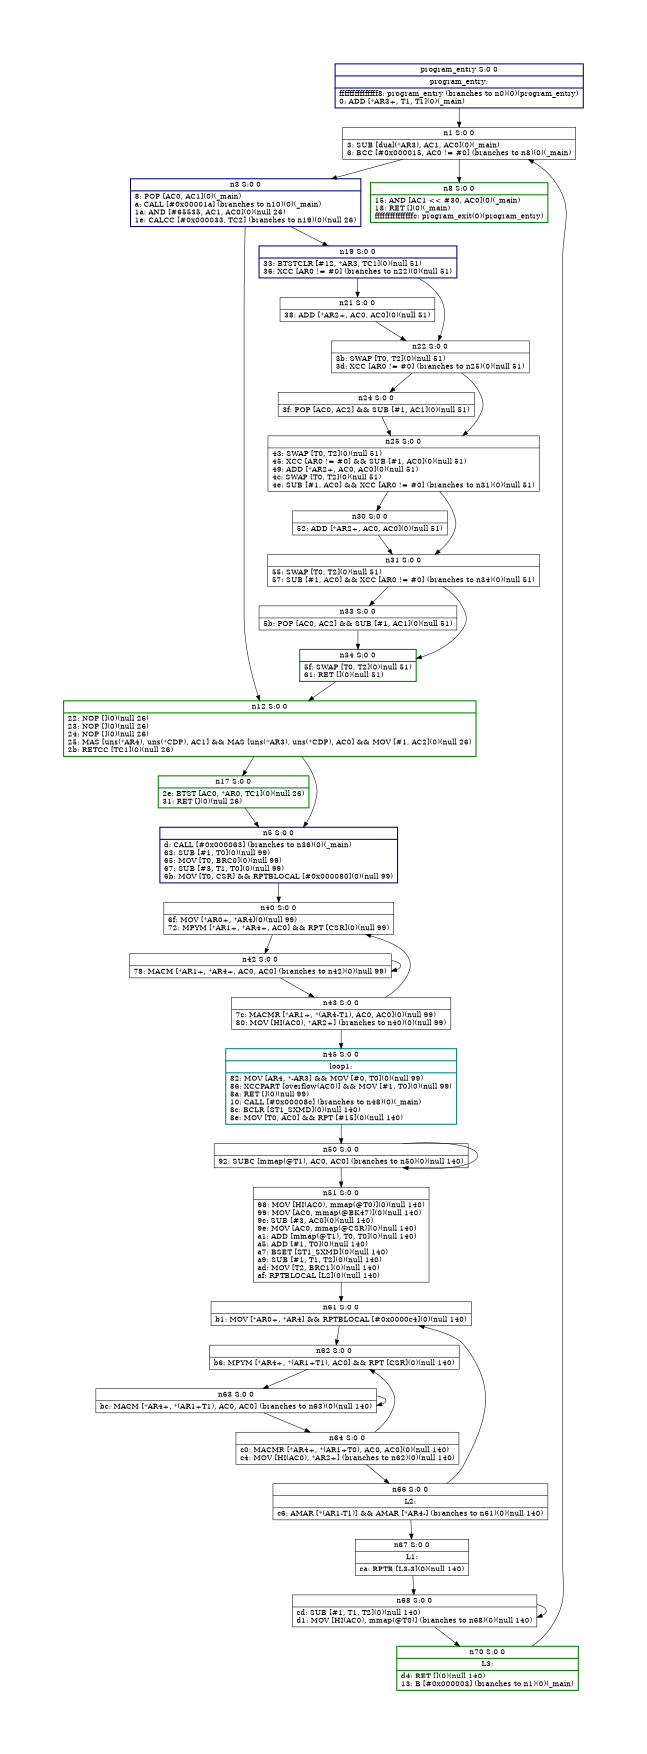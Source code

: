 digraph "c55x/test/cfg.dis" {
  size="7.44,10.87";
  margin=0.41;
  node [shape=record];
  center=1;
  program_entry[label="{program_entry S:0 0|program_entry:	|fffffffffffffff8: program_entry (branches  to n0)(0)(program_entry)\l0: ADD [*AR3+, T1, T1](0)(_main)\l}",color="#000080",style=bold];
  n1[label="{n1 S:0 0|3: SUB [dual(*AR3), AC1, AC0](0)(_main)\l6: BCC [#0x000015, AC0 != #0] (branches  to n8)(0)(_main)\l}"];
  n3[label="{n3 S:0 0|8: POP [AC0, AC1](0)(_main)\la: CALL [#0x00001a] (branches  to n10)(0)(_main)\l1a: AND [#65535, AC1, AC0](0)(null 26)\l1e: CALCC [#0x000033, TC2] (branches  to n19)(0)(null 26)\l}",color="#000080",style=bold];
  n12[label="{n12 S:0 0|22: NOP [](0)(null 26)\l23: NOP [](0)(null 26)\l24: NOP [](0)(null 26)\l25: MAS [uns(*AR4), uns(*CDP), AC1] && MAS [uns(*AR3), uns(*CDP), AC0] && MOV [#1, AC2](0)(null 26)\l2b: RETCC [TC1](0)(null 26)\l}",color="#008000",style=bold];
  n17[label="{n17 S:0 0|2e: BTST [AC0, *AR0, TC1](0)(null 26)\l31: RET [](0)(null 26)\l}",color="#008000",style=bold];
  n5[label="{n5 S:0 0|d: CALL [#0x000063] (branches  to n36)(0)(_main)\l63: SUB [#1, T0](0)(null 99)\l65: MOV [T0, BRC0](0)(null 99)\l67: SUB [#3, T1, T0](0)(null 99)\l6b: MOV [T0, CSR] && RPTBLOCAL [#0x000080](0)(null 99)\l}",color="#000080",style=bold];
  n40[label="{n40 S:0 0|6f: MOV [*AR0+, *AR4](0)(null 99)\l72: MPYM [*AR1+, *AR4+, AC0] && RPT [CSR](0)(null 99)\l}"];
  n42[label="{n42 S:0 0|78: MACM [*AR1+, *AR4+, AC0, AC0] (branches  to n42)(0)(null 99)\l}"];
  n43[label="{n43 S:0 0|7c: MACMR [*AR1+, *(AR4-T1), AC0, AC0](0)(null 99)\l80: MOV [HI(AC0), *AR2+] (branches  to n40)(0)(null 99)\l}"];
  n45[label="{n45 S:0 0|loop1:	|82: MOV [AR4, *-AR3] && MOV [#0, T0](0)(null 99)\l86: XCCPART [overflow(AC0)] && MOV [#1, T0](0)(null 99)\l8a: RET [](0)(null 99)\l10: CALL [#0x00008c] (branches  to n48)(0)(_main)\l8c: BCLR [ST1_SXMD](0)(null 140)\l8e: MOV [T0, AC0] && RPT [#15](0)(null 140)\l}",color="#008080",style=bold];
  n50[label="{n50 S:0 0|92: SUBC [mmap(@T1), AC0, AC0] (branches  to n50)(0)(null 140)\l}"];
  n51[label="{n51 S:0 0|96: MOV [HI(AC0), mmap(@T0)](0)(null 140)\l99: MOV [AC0, mmap(@BK47)](0)(null 140)\l9c: SUB [#3, AC0](0)(null 140)\l9e: MOV [AC0, mmap(@CSR)](0)(null 140)\la1: ADD [mmap(@T1), T0, T0](0)(null 140)\la5: ADD [#1, T0](0)(null 140)\la7: BSET [ST1_SXMD](0)(null 140)\la9: SUB [#1, T1, T2](0)(null 140)\lad: MOV [T2, BRC1](0)(null 140)\laf: RPTBLOCAL [L2](0)(null 140)\l}"];
  n61[label="{n61 S:0 0|b1: MOV [*AR0+, *AR4] && RPTBLOCAL [#0x0000c4](0)(null 140)\l}"];
  n62[label="{n62 S:0 0|b6: MPYM [*AR4+, *(AR1+T1), AC0] && RPT [CSR](0)(null 140)\l}"];
  n63[label="{n63 S:0 0|bc: MACM [*AR4+, *(AR1+T1), AC0, AC0] (branches  to n63)(0)(null 140)\l}"];
  n64[label="{n64 S:0 0|c0: MACMR [*AR4+, *(AR1+T0), AC0, AC0](0)(null 140)\lc4: MOV [HI(AC0), *AR2+] (branches  to n62)(0)(null 140)\l}"];
  n66[label="{n66 S:0 0|L2:	|c6: AMAR [*(AR1-T1)] && AMAR [*AR4-] (branches  to n61)(0)(null 140)\l}"];
  n67[label="{n67 S:0 0|L1:	|ca: RPTB [L3-3](0)(null 140)\l}"];
  n68[label="{n68 S:0 0|cd: SUB [#1, T1, T2](0)(null 140)\ld1: MOV [HI(AC0), mmap(@T0)] (branches  to n68)(0)(null 140)\l}"];
  n70[label="{n70 S:0 0|L3:	|d4: RET [](0)(null 140)\l13: B [#0x000003] (branches  to n1)(0)(_main)\l}",color="#008000",style=bold];
  n19[label="{n19 S:0 0|33: BTSTCLR [#12, *AR3, TC1](0)(null 51)\l36: XCC [AR0 != #0] (branches  to n22)(0)(null 51)\l}",color="#000080",style=bold];
  n21[label="{n21 S:0 0|38: ADD [*AR2+, AC0, AC0](0)(null 51)\l}"];
  n22[label="{n22 S:0 0|3b: SWAP [T0, T2](0)(null 51)\l3d: XCC [AR0 != #0] (branches  to n25)(0)(null 51)\l}"];
  n24[label="{n24 S:0 0|3f: POP [AC0, AC2] && SUB [#1, AC1](0)(null 51)\l}"];
  n25[label="{n25 S:0 0|43: SWAP [T0, T2](0)(null 51)\l45: XCC [AR0 != #0] && SUB [#1, AC0](0)(null 51)\l49: ADD [*AR2+, AC0, AC0](0)(null 51)\l4c: SWAP [T0, T2](0)(null 51)\l4e: SUB [#1, AC0] && XCC [AR0 != #0] (branches  to n31)(0)(null 51)\l}"];
  n30[label="{n30 S:0 0|52: ADD [*AR2+, AC0, AC0](0)(null 51)\l}"];
  n31[label="{n31 S:0 0|55: SWAP [T0, T2](0)(null 51)\l57: SUB [#1, AC0] && XCC [AR0 != #0] (branches  to n34)(0)(null 51)\l}"];
  n33[label="{n33 S:0 0|5b: POP [AC0, AC2] && SUB [#1, AC1](0)(null 51)\l}"];
  n34[label="{n34 S:0 0|5f: SWAP [T0, T2](0)(null 51)\l61: RET [](0)(null 51)\l}",color="#008000",style=bold];
  n8[label="{n8 S:0 0|15: AND [AC1 \<\< #30, AC0](0)(_main)\l18: RET [](0)(_main)\lfffffffffffffffc: program_exit(0)(program_entry)\l}",color="#008000",style=bold];
  program_entry -> n1;
  n1 -> n3;
  n3 -> n12;
  n12 -> n17;
  n19 -> n21;
  n21 -> n22;
  n22 -> n24;
  n24 -> n25;
  n25 -> n30;
  n30 -> n31;
  n31 -> n33;
  n33 -> n34;
  n5 -> n40;
  n40 -> n42;
  n42 -> n43;
  n43 -> n45;
  n45 -> n50;
  n50 -> n51;
  n51 -> n61;
  n61 -> n62;
  n62 -> n63;
  n63 -> n64;
  n64 -> n66;
  n66 -> n67;
  n67 -> n68;
  n68 -> n70;
  n1 -> n8;
  n70 -> n1;
  n3 -> n19;
  n19 -> n22;
  n22 -> n25;
  n25 -> n31;
  n31 -> n34;
  n42 -> n42;
  n43 -> n40;
  n50 -> n50;
  n63 -> n63;
  n64 -> n62;
  n66 -> n61;
  n68 -> n68;
  n12 -> n5;
  n17 -> n5;
  n34 -> n12;
}
